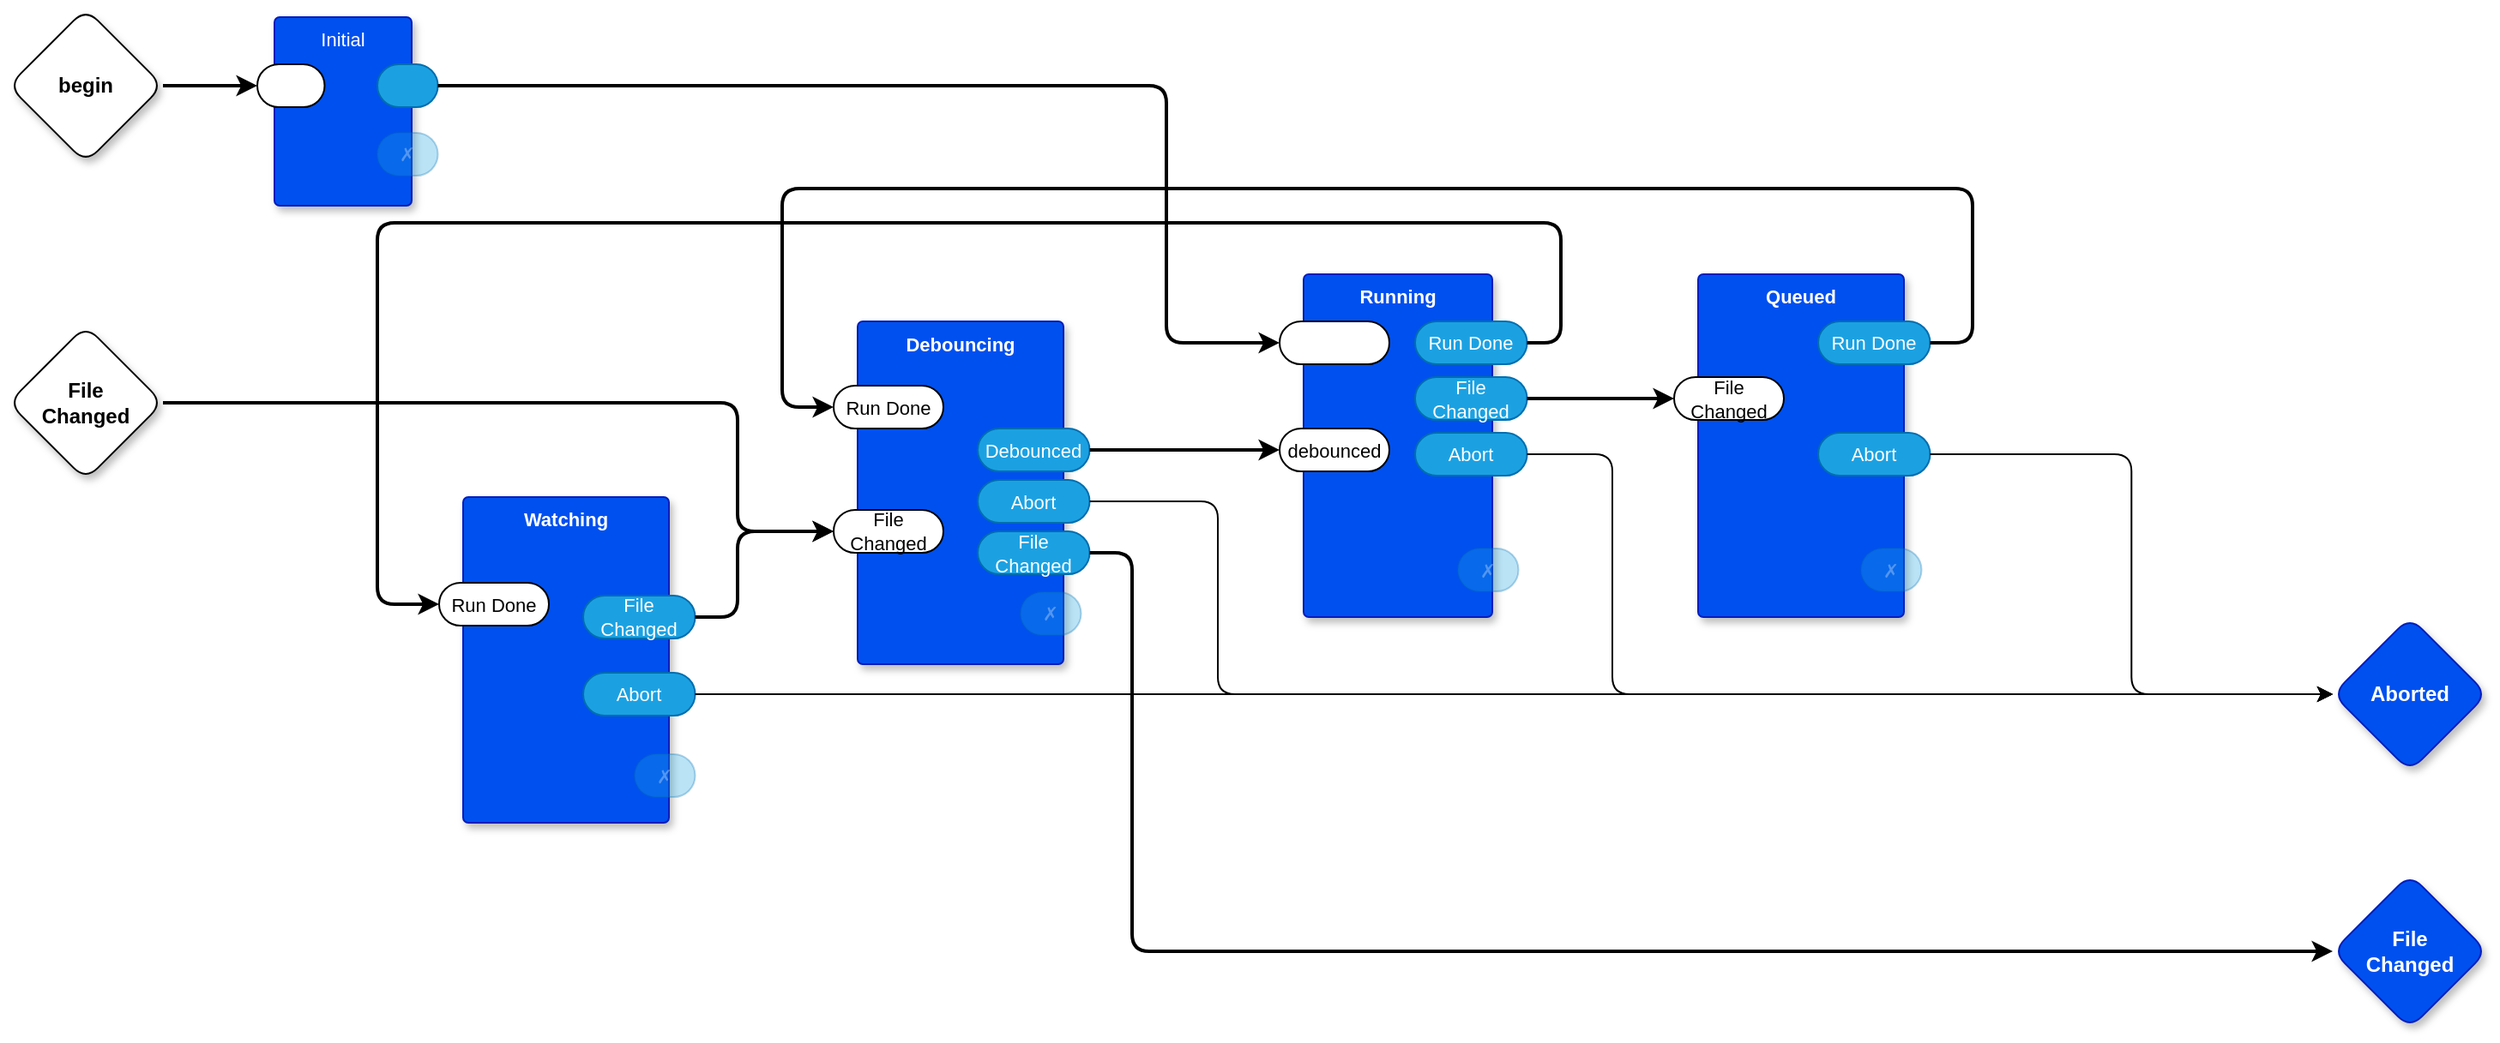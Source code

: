 <mxfile version="24.0.4" type="device">
  <diagram name="watcher" id="BidkEepPoL7I24XYZrPv">
    <mxGraphModel dx="2416" dy="758" grid="1" gridSize="10" guides="1" tooltips="1" connect="1" arrows="1" fold="1" page="1" pageScale="1" pageWidth="850" pageHeight="1100" math="0" shadow="0">
      <root>
        <mxCell id="0" />
        <mxCell id="1" parent="0" />
        <mxCell id="dQAaJH2BtIxso5Y9CEX_-7" style="edgeStyle=orthogonalEdgeStyle;rounded=1;orthogonalLoop=1;jettySize=auto;html=1;exitX=1;exitY=0.5;exitDx=0;exitDy=0;exitPerimeter=0;strokeWidth=2;curved=0;" edge="1" parent="1" source="dQAaJH2BtIxso5Y9CEX_-58" target="dQAaJH2BtIxso5Y9CEX_-4">
          <mxGeometry relative="1" as="geometry">
            <mxPoint x="-290" y="170" as="sourcePoint" />
          </mxGeometry>
        </mxCell>
        <mxCell id="dQAaJH2BtIxso5Y9CEX_-3" value="Initial" style="rounded=1;whiteSpace=wrap;html=1;sketch=0;container=1;recursiveResize=0;verticalAlign=top;arcSize=6;fontStyle=0;autosize=0;points=[];absoluteArcSize=1;shadow=1;strokeColor=#001DBC;fillColor=#0050ef;fontColor=#ffffff;fontFamily=Helvetica;fontSize=11;" vertex="1" parent="1">
          <mxGeometry x="-200" y="130" width="80" height="110" as="geometry">
            <mxRectangle x="-98" y="-1230" width="99" height="26" as="alternateBounds" />
          </mxGeometry>
        </mxCell>
        <mxCell id="dQAaJH2BtIxso5Y9CEX_-4" value="" style="rounded=1;whiteSpace=wrap;html=1;sketch=0;points=[[0,0.5,0,0,0],[1,0.5,0,0,0]];arcSize=50;fontFamily=Helvetica;fontSize=11;fontColor=default;" vertex="1" parent="dQAaJH2BtIxso5Y9CEX_-3">
          <mxGeometry x="-10" y="27.5" width="39.25" height="25" as="geometry" />
        </mxCell>
        <mxCell id="dQAaJH2BtIxso5Y9CEX_-5" value="" style="rounded=1;whiteSpace=wrap;html=1;sketch=0;points=[[0,0.5,0,0,0],[1,0.5,0,0,0]];fillColor=#1ba1e2;fontColor=#ffffff;strokeColor=#006EAF;arcSize=50;fontFamily=Helvetica;fontSize=11;" vertex="1" parent="dQAaJH2BtIxso5Y9CEX_-3">
          <mxGeometry x="60" y="27.5" width="35.25" height="25" as="geometry" />
        </mxCell>
        <mxCell id="dQAaJH2BtIxso5Y9CEX_-6" value="✗" style="rounded=1;whiteSpace=wrap;html=1;sketch=0;points=[[0,0.5,0,0,0],[1,0.5,0,0,0]];fillColor=#1ba1e2;fontColor=#ffffff;strokeColor=#006EAF;arcSize=50;fontFamily=Helvetica;fontSize=11;textOpacity=30;opacity=30;" vertex="1" parent="dQAaJH2BtIxso5Y9CEX_-3">
          <mxGeometry x="60" y="67.5" width="35.25" height="25" as="geometry" />
        </mxCell>
        <mxCell id="dQAaJH2BtIxso5Y9CEX_-8" value="Running" style="rounded=1;whiteSpace=wrap;html=1;sketch=0;container=1;recursiveResize=0;verticalAlign=top;arcSize=6;fontStyle=1;autosize=0;points=[];absoluteArcSize=1;shadow=1;strokeColor=#001DBC;fillColor=#0050ef;fontColor=#ffffff;fontFamily=Helvetica;fontSize=11;" vertex="1" parent="1">
          <mxGeometry x="400" y="280" width="110" height="200" as="geometry">
            <mxRectangle x="-98" y="-1230" width="99" height="26" as="alternateBounds" />
          </mxGeometry>
        </mxCell>
        <mxCell id="dQAaJH2BtIxso5Y9CEX_-10" value="Run Done" style="rounded=1;whiteSpace=wrap;html=1;sketch=0;points=[[0,0.5,0,0,0],[1,0.5,0,0,0]];fillColor=#1ba1e2;fontColor=#ffffff;strokeColor=#006EAF;arcSize=50;fontFamily=Helvetica;fontSize=11;" vertex="1" parent="dQAaJH2BtIxso5Y9CEX_-8">
          <mxGeometry x="65" y="27.5" width="65.25" height="25" as="geometry" />
        </mxCell>
        <mxCell id="dQAaJH2BtIxso5Y9CEX_-11" value="✗" style="rounded=1;whiteSpace=wrap;html=1;sketch=0;points=[[0,0.5,0,0,0],[1,0.5,0,0,0]];fillColor=#1ba1e2;fontColor=#ffffff;strokeColor=#006EAF;arcSize=50;fontFamily=Helvetica;fontSize=11;textOpacity=30;opacity=30;" vertex="1" parent="dQAaJH2BtIxso5Y9CEX_-8">
          <mxGeometry x="90" y="160" width="35.25" height="25" as="geometry" />
        </mxCell>
        <mxCell id="dQAaJH2BtIxso5Y9CEX_-12" value="debounced" style="rounded=1;whiteSpace=wrap;html=1;sketch=0;points=[[0,0.5,0,0,0],[1,0.5,0,0,0]];arcSize=50;fontFamily=Helvetica;fontSize=11;fontColor=default;" vertex="1" parent="dQAaJH2BtIxso5Y9CEX_-8">
          <mxGeometry x="-14" y="90" width="64" height="25" as="geometry" />
        </mxCell>
        <mxCell id="dQAaJH2BtIxso5Y9CEX_-15" value="File Changed" style="rounded=1;whiteSpace=wrap;html=1;sketch=0;points=[[0,0.5,0,0,0],[1,0.5,0,0,0]];fillColor=#1ba1e2;fontColor=#ffffff;strokeColor=#006EAF;arcSize=50;fontFamily=Helvetica;fontSize=11;" vertex="1" parent="dQAaJH2BtIxso5Y9CEX_-8">
          <mxGeometry x="65" y="60" width="65.25" height="25" as="geometry" />
        </mxCell>
        <mxCell id="dQAaJH2BtIxso5Y9CEX_-16" value="Abort" style="rounded=1;whiteSpace=wrap;html=1;sketch=0;points=[[0,0.5,0,0,0],[1,0.5,0,0,0]];fillColor=#1ba1e2;fontColor=#ffffff;strokeColor=#006EAF;arcSize=50;fontFamily=Helvetica;fontSize=11;" vertex="1" parent="dQAaJH2BtIxso5Y9CEX_-8">
          <mxGeometry x="65" y="92.5" width="65.25" height="25" as="geometry" />
        </mxCell>
        <mxCell id="dQAaJH2BtIxso5Y9CEX_-9" value="" style="rounded=1;whiteSpace=wrap;html=1;sketch=0;points=[[0,0.5,0,0,0],[1,0.5,0,0,0]];arcSize=50;fontFamily=Helvetica;fontSize=11;fontColor=default;" vertex="1" parent="dQAaJH2BtIxso5Y9CEX_-8">
          <mxGeometry x="-14" y="27.5" width="64" height="25" as="geometry" />
        </mxCell>
        <mxCell id="dQAaJH2BtIxso5Y9CEX_-14" style="edgeStyle=orthogonalEdgeStyle;curved=0;rounded=1;orthogonalLoop=1;jettySize=auto;html=1;exitX=1;exitY=0.5;exitDx=0;exitDy=0;exitPerimeter=0;entryX=0;entryY=0.5;entryDx=0;entryDy=0;entryPerimeter=0;strokeColor=default;strokeWidth=2;align=center;verticalAlign=middle;fontFamily=Helvetica;fontSize=11;fontColor=default;labelBackgroundColor=default;endArrow=classic;" edge="1" parent="1" source="dQAaJH2BtIxso5Y9CEX_-5" target="dQAaJH2BtIxso5Y9CEX_-9">
          <mxGeometry relative="1" as="geometry">
            <Array as="points">
              <mxPoint x="320" y="170" />
              <mxPoint x="320" y="320" />
            </Array>
          </mxGeometry>
        </mxCell>
        <mxCell id="dQAaJH2BtIxso5Y9CEX_-17" value="Queued" style="rounded=1;whiteSpace=wrap;html=1;sketch=0;container=1;recursiveResize=0;verticalAlign=top;arcSize=6;fontStyle=1;autosize=0;points=[];absoluteArcSize=1;shadow=1;strokeColor=#001DBC;fillColor=#0050ef;fontColor=#ffffff;fontFamily=Helvetica;fontSize=11;" vertex="1" parent="1">
          <mxGeometry x="630" y="280" width="120" height="200" as="geometry">
            <mxRectangle x="-98" y="-1230" width="99" height="26" as="alternateBounds" />
          </mxGeometry>
        </mxCell>
        <mxCell id="dQAaJH2BtIxso5Y9CEX_-18" value="Run Done" style="rounded=1;whiteSpace=wrap;html=1;sketch=0;points=[[0,0.5,0,0,0],[1,0.5,0,0,0]];fillColor=#1ba1e2;fontColor=#ffffff;strokeColor=#006EAF;arcSize=50;fontFamily=Helvetica;fontSize=11;" vertex="1" parent="dQAaJH2BtIxso5Y9CEX_-17">
          <mxGeometry x="70" y="27.5" width="65.25" height="25" as="geometry" />
        </mxCell>
        <mxCell id="dQAaJH2BtIxso5Y9CEX_-19" value="✗" style="rounded=1;whiteSpace=wrap;html=1;sketch=0;points=[[0,0.5,0,0,0],[1,0.5,0,0,0]];fillColor=#1ba1e2;fontColor=#ffffff;strokeColor=#006EAF;arcSize=50;fontFamily=Helvetica;fontSize=11;textOpacity=30;opacity=30;" vertex="1" parent="dQAaJH2BtIxso5Y9CEX_-17">
          <mxGeometry x="95" y="160" width="35.25" height="25" as="geometry" />
        </mxCell>
        <mxCell id="dQAaJH2BtIxso5Y9CEX_-20" value="File Changed" style="rounded=1;whiteSpace=wrap;html=1;sketch=0;points=[[0,0.5,0,0,0],[1,0.5,0,0,0]];arcSize=50;fontFamily=Helvetica;fontSize=11;fontColor=default;" vertex="1" parent="dQAaJH2BtIxso5Y9CEX_-17">
          <mxGeometry x="-14" y="60" width="64" height="25" as="geometry" />
        </mxCell>
        <mxCell id="dQAaJH2BtIxso5Y9CEX_-22" value="Abort" style="rounded=1;whiteSpace=wrap;html=1;sketch=0;points=[[0,0.5,0,0,0],[1,0.5,0,0,0]];fillColor=#1ba1e2;fontColor=#ffffff;strokeColor=#006EAF;arcSize=50;fontFamily=Helvetica;fontSize=11;" vertex="1" parent="dQAaJH2BtIxso5Y9CEX_-17">
          <mxGeometry x="70" y="92.5" width="65.25" height="25" as="geometry" />
        </mxCell>
        <mxCell id="dQAaJH2BtIxso5Y9CEX_-27" value="Debouncing" style="rounded=1;whiteSpace=wrap;html=1;sketch=0;container=1;recursiveResize=0;verticalAlign=top;arcSize=6;fontStyle=1;autosize=0;points=[];absoluteArcSize=1;shadow=1;strokeColor=#001DBC;fillColor=#0050ef;fontColor=#ffffff;fontFamily=Helvetica;fontSize=11;" vertex="1" parent="1">
          <mxGeometry x="140" y="307.5" width="120" height="200" as="geometry">
            <mxRectangle x="-98" y="-1230" width="99" height="26" as="alternateBounds" />
          </mxGeometry>
        </mxCell>
        <mxCell id="dQAaJH2BtIxso5Y9CEX_-28" value="Debounced" style="rounded=1;whiteSpace=wrap;html=1;sketch=0;points=[[0,0.5,0,0,0],[1,0.5,0,0,0]];fillColor=#1ba1e2;fontColor=#ffffff;strokeColor=#006EAF;arcSize=50;fontFamily=Helvetica;fontSize=11;" vertex="1" parent="dQAaJH2BtIxso5Y9CEX_-27">
          <mxGeometry x="70" y="62.5" width="65.25" height="25" as="geometry" />
        </mxCell>
        <mxCell id="dQAaJH2BtIxso5Y9CEX_-29" value="✗" style="rounded=1;whiteSpace=wrap;html=1;sketch=0;points=[[0,0.5,0,0,0],[1,0.5,0,0,0]];fillColor=#1ba1e2;fontColor=#ffffff;strokeColor=#006EAF;arcSize=50;fontFamily=Helvetica;fontSize=11;textOpacity=30;opacity=30;" vertex="1" parent="dQAaJH2BtIxso5Y9CEX_-27">
          <mxGeometry x="95" y="158" width="35.25" height="25" as="geometry" />
        </mxCell>
        <mxCell id="dQAaJH2BtIxso5Y9CEX_-30" value="Run Done" style="rounded=1;whiteSpace=wrap;html=1;sketch=0;points=[[0,0.5,0,0,0],[1,0.5,0,0,0]];arcSize=50;fontFamily=Helvetica;fontSize=11;fontColor=default;" vertex="1" parent="dQAaJH2BtIxso5Y9CEX_-27">
          <mxGeometry x="-14" y="37.5" width="64" height="25" as="geometry" />
        </mxCell>
        <mxCell id="dQAaJH2BtIxso5Y9CEX_-31" value="Abort" style="rounded=1;whiteSpace=wrap;html=1;sketch=0;points=[[0,0.5,0,0,0],[1,0.5,0,0,0]];fillColor=#1ba1e2;fontColor=#ffffff;strokeColor=#006EAF;arcSize=50;fontFamily=Helvetica;fontSize=11;" vertex="1" parent="dQAaJH2BtIxso5Y9CEX_-27">
          <mxGeometry x="70" y="92.5" width="65.25" height="25" as="geometry" />
        </mxCell>
        <mxCell id="dQAaJH2BtIxso5Y9CEX_-32" value="File Changed" style="rounded=1;whiteSpace=wrap;html=1;sketch=0;points=[[0,0.5,0,0,0],[1,0.5,0,0,0]];arcSize=50;fontFamily=Helvetica;fontSize=11;fontColor=default;" vertex="1" parent="dQAaJH2BtIxso5Y9CEX_-27">
          <mxGeometry x="-14" y="110" width="64" height="25" as="geometry" />
        </mxCell>
        <mxCell id="dQAaJH2BtIxso5Y9CEX_-50" value="File Changed" style="rounded=1;whiteSpace=wrap;html=1;sketch=0;points=[[0,0.5,0,0,0],[1,0.5,0,0,0]];fillColor=#1ba1e2;fontColor=#ffffff;strokeColor=#006EAF;arcSize=50;fontFamily=Helvetica;fontSize=11;" vertex="1" parent="dQAaJH2BtIxso5Y9CEX_-27">
          <mxGeometry x="70" y="122.5" width="65.25" height="25" as="geometry" />
        </mxCell>
        <mxCell id="dQAaJH2BtIxso5Y9CEX_-33" value="Watching" style="rounded=1;whiteSpace=wrap;html=1;sketch=0;container=1;recursiveResize=0;verticalAlign=top;arcSize=6;fontStyle=1;autosize=0;points=[];absoluteArcSize=1;shadow=1;strokeColor=#001DBC;fillColor=#0050ef;fontColor=#ffffff;fontFamily=Helvetica;fontSize=11;" vertex="1" parent="1">
          <mxGeometry x="-90" y="410" width="120" height="190" as="geometry">
            <mxRectangle x="-98" y="-1230" width="99" height="26" as="alternateBounds" />
          </mxGeometry>
        </mxCell>
        <mxCell id="dQAaJH2BtIxso5Y9CEX_-36" value="✗" style="rounded=1;whiteSpace=wrap;html=1;sketch=0;points=[[0,0.5,0,0,0],[1,0.5,0,0,0]];fillColor=#1ba1e2;fontColor=#ffffff;strokeColor=#006EAF;arcSize=50;fontFamily=Helvetica;fontSize=11;textOpacity=30;opacity=30;" vertex="1" parent="dQAaJH2BtIxso5Y9CEX_-33">
          <mxGeometry x="100" y="150" width="35.25" height="25" as="geometry" />
        </mxCell>
        <mxCell id="dQAaJH2BtIxso5Y9CEX_-38" value="Run Done" style="rounded=1;whiteSpace=wrap;html=1;sketch=0;points=[[0,0.5,0,0,0],[1,0.5,0,0,0]];arcSize=50;fontFamily=Helvetica;fontSize=11;fontColor=default;" vertex="1" parent="dQAaJH2BtIxso5Y9CEX_-33">
          <mxGeometry x="-14" y="50" width="64" height="25" as="geometry" />
        </mxCell>
        <mxCell id="dQAaJH2BtIxso5Y9CEX_-39" value="Abort" style="rounded=1;whiteSpace=wrap;html=1;sketch=0;points=[[0,0.5,0,0,0],[1,0.5,0,0,0]];fillColor=#1ba1e2;fontColor=#ffffff;strokeColor=#006EAF;arcSize=50;fontFamily=Helvetica;fontSize=11;" vertex="1" parent="dQAaJH2BtIxso5Y9CEX_-33">
          <mxGeometry x="70" y="102.5" width="65.25" height="25" as="geometry" />
        </mxCell>
        <mxCell id="dQAaJH2BtIxso5Y9CEX_-37" value="File Changed" style="rounded=1;whiteSpace=wrap;html=1;sketch=0;points=[[0,0.5,0,0,0],[1,0.5,0,0,0]];fillColor=#1ba1e2;fontColor=#ffffff;strokeColor=#006EAF;arcSize=50;fontFamily=Helvetica;fontSize=11;" vertex="1" parent="dQAaJH2BtIxso5Y9CEX_-33">
          <mxGeometry x="70" y="57.5" width="65.25" height="25" as="geometry" />
        </mxCell>
        <mxCell id="dQAaJH2BtIxso5Y9CEX_-43" style="edgeStyle=orthogonalEdgeStyle;curved=0;rounded=1;orthogonalLoop=1;jettySize=auto;html=1;exitX=1;exitY=0.5;exitDx=0;exitDy=0;exitPerimeter=0;strokeColor=default;strokeWidth=2;align=center;verticalAlign=middle;fontFamily=Helvetica;fontSize=11;fontColor=default;labelBackgroundColor=default;endArrow=classic;" edge="1" parent="1" source="dQAaJH2BtIxso5Y9CEX_-15" target="dQAaJH2BtIxso5Y9CEX_-20">
          <mxGeometry relative="1" as="geometry" />
        </mxCell>
        <mxCell id="dQAaJH2BtIxso5Y9CEX_-44" style="edgeStyle=orthogonalEdgeStyle;curved=0;rounded=1;orthogonalLoop=1;jettySize=auto;html=1;exitX=1;exitY=0.5;exitDx=0;exitDy=0;exitPerimeter=0;entryX=0;entryY=0.5;entryDx=0;entryDy=0;entryPerimeter=0;strokeColor=default;strokeWidth=1;align=center;verticalAlign=middle;fontFamily=Helvetica;fontSize=11;fontColor=default;labelBackgroundColor=default;endArrow=classic;" edge="1" parent="1" source="dQAaJH2BtIxso5Y9CEX_-22" target="epG4iBsPoziw_3PNNGxJ-1">
          <mxGeometry relative="1" as="geometry">
            <mxPoint x="830" y="530" as="targetPoint" />
          </mxGeometry>
        </mxCell>
        <mxCell id="dQAaJH2BtIxso5Y9CEX_-45" style="edgeStyle=orthogonalEdgeStyle;curved=0;rounded=1;orthogonalLoop=1;jettySize=auto;html=1;exitX=1;exitY=0.5;exitDx=0;exitDy=0;exitPerimeter=0;entryX=0;entryY=0.5;entryDx=0;entryDy=0;entryPerimeter=0;strokeColor=default;strokeWidth=2;align=center;verticalAlign=middle;fontFamily=Helvetica;fontSize=11;fontColor=default;labelBackgroundColor=default;endArrow=classic;" edge="1" parent="1" source="dQAaJH2BtIxso5Y9CEX_-37" target="dQAaJH2BtIxso5Y9CEX_-32">
          <mxGeometry relative="1" as="geometry">
            <Array as="points">
              <mxPoint x="70" y="480" />
              <mxPoint x="70" y="430" />
            </Array>
          </mxGeometry>
        </mxCell>
        <mxCell id="dQAaJH2BtIxso5Y9CEX_-48" style="edgeStyle=orthogonalEdgeStyle;curved=0;rounded=1;orthogonalLoop=1;jettySize=auto;html=1;exitX=1;exitY=0.5;exitDx=0;exitDy=0;exitPerimeter=0;entryX=0;entryY=0.5;entryDx=0;entryDy=0;entryPerimeter=0;strokeColor=default;strokeWidth=2;align=center;verticalAlign=middle;fontFamily=Helvetica;fontSize=11;fontColor=default;labelBackgroundColor=default;endArrow=classic;" edge="1" parent="1" source="dQAaJH2BtIxso5Y9CEX_-28" target="dQAaJH2BtIxso5Y9CEX_-12">
          <mxGeometry relative="1" as="geometry" />
        </mxCell>
        <mxCell id="dQAaJH2BtIxso5Y9CEX_-49" style="edgeStyle=orthogonalEdgeStyle;curved=0;rounded=1;orthogonalLoop=1;jettySize=auto;html=1;exitX=1;exitY=0.5;exitDx=0;exitDy=0;exitPerimeter=0;entryX=0;entryY=0.5;entryDx=0;entryDy=0;entryPerimeter=0;strokeColor=default;strokeWidth=2;align=center;verticalAlign=middle;fontFamily=Helvetica;fontSize=11;fontColor=default;labelBackgroundColor=default;endArrow=classic;" edge="1" parent="1" source="dQAaJH2BtIxso5Y9CEX_-10" target="dQAaJH2BtIxso5Y9CEX_-38">
          <mxGeometry relative="1" as="geometry">
            <Array as="points">
              <mxPoint x="550" y="320" />
              <mxPoint x="550" y="250" />
              <mxPoint x="-140" y="250" />
              <mxPoint x="-140" y="473" />
            </Array>
          </mxGeometry>
        </mxCell>
        <mxCell id="dQAaJH2BtIxso5Y9CEX_-53" value="File&lt;div&gt;Changed&lt;/div&gt;" style="rhombus;whiteSpace=wrap;html=1;rounded=1;fontStyle=1;glass=0;sketch=0;fontSize=12;points=[[0,0.5,0,0,0],[0.5,0,0,0,0],[0.5,1,0,0,0],[1,0.5,0,0,0]];shadow=1;fontFamily=Helvetica;fontColor=default;labelBackgroundColor=default;" vertex="1" parent="1">
          <mxGeometry x="-355" y="310" width="90" height="90" as="geometry" />
        </mxCell>
        <mxCell id="dQAaJH2BtIxso5Y9CEX_-57" style="edgeStyle=orthogonalEdgeStyle;curved=0;rounded=1;orthogonalLoop=1;jettySize=auto;html=1;exitX=1;exitY=0.5;exitDx=0;exitDy=0;exitPerimeter=0;entryX=0;entryY=0.5;entryDx=0;entryDy=0;entryPerimeter=0;strokeColor=default;strokeWidth=2;align=center;verticalAlign=middle;fontFamily=Helvetica;fontSize=11;fontColor=default;labelBackgroundColor=default;endArrow=classic;" edge="1" parent="1" source="dQAaJH2BtIxso5Y9CEX_-50" target="dQAaJH2BtIxso5Y9CEX_-59">
          <mxGeometry relative="1" as="geometry">
            <mxPoint x="880" y="675" as="targetPoint" />
            <Array as="points">
              <mxPoint x="300" y="443" />
              <mxPoint x="300" y="675" />
            </Array>
          </mxGeometry>
        </mxCell>
        <mxCell id="dQAaJH2BtIxso5Y9CEX_-58" value="begin" style="rhombus;whiteSpace=wrap;html=1;rounded=1;fontStyle=1;glass=0;sketch=0;fontSize=12;points=[[0,0.5,0,0,0],[0.5,0,0,0,0],[0.5,1,0,0,0],[1,0.5,0,0,0]];shadow=1;fontFamily=Helvetica;fontColor=default;labelBackgroundColor=default;" vertex="1" parent="1">
          <mxGeometry x="-355" y="125" width="90" height="90" as="geometry" />
        </mxCell>
        <mxCell id="dQAaJH2BtIxso5Y9CEX_-59" value="File&lt;div&gt;Changed&lt;/div&gt;" style="rhombus;whiteSpace=wrap;html=1;rounded=1;fontStyle=1;glass=0;sketch=0;fontSize=12;points=[[0,0.5,0,0,0],[0.5,0,0,0,0],[0.5,1,0,0,0],[1,0.5,0,0,0]];shadow=1;fontFamily=Helvetica;fontColor=#ffffff;labelBackgroundColor=none;fillColor=#0050ef;strokeColor=#001DBC;" vertex="1" parent="1">
          <mxGeometry x="1000" y="630" width="90" height="90" as="geometry" />
        </mxCell>
        <mxCell id="dQAaJH2BtIxso5Y9CEX_-60" style="edgeStyle=orthogonalEdgeStyle;curved=0;rounded=1;orthogonalLoop=1;jettySize=auto;html=1;exitX=1;exitY=0.5;exitDx=0;exitDy=0;exitPerimeter=0;entryX=0;entryY=0.5;entryDx=0;entryDy=0;entryPerimeter=0;strokeColor=default;strokeWidth=2;align=center;verticalAlign=middle;fontFamily=Helvetica;fontSize=11;fontColor=default;labelBackgroundColor=default;endArrow=classic;" edge="1" parent="1" source="dQAaJH2BtIxso5Y9CEX_-18" target="dQAaJH2BtIxso5Y9CEX_-30">
          <mxGeometry relative="1" as="geometry">
            <Array as="points">
              <mxPoint x="790" y="320" />
              <mxPoint x="790" y="230" />
              <mxPoint x="96" y="230" />
              <mxPoint x="96" y="358" />
            </Array>
          </mxGeometry>
        </mxCell>
        <mxCell id="epG4iBsPoziw_3PNNGxJ-1" value="Aborted" style="rhombus;whiteSpace=wrap;html=1;rounded=1;fontStyle=1;glass=0;sketch=0;fontSize=12;points=[[0,0.5,0,0,0],[0.5,0,0,0,0],[0.5,1,0,0,0],[1,0.5,0,0,0]];shadow=1;fontFamily=Helvetica;fontColor=#ffffff;labelBackgroundColor=none;fillColor=#0050ef;strokeColor=#001DBC;" vertex="1" parent="1">
          <mxGeometry x="1000" y="480" width="90" height="90" as="geometry" />
        </mxCell>
        <mxCell id="epG4iBsPoziw_3PNNGxJ-3" style="edgeStyle=orthogonalEdgeStyle;curved=0;rounded=1;orthogonalLoop=1;jettySize=auto;html=1;exitX=1;exitY=0.5;exitDx=0;exitDy=0;exitPerimeter=0;entryX=0;entryY=0.5;entryDx=0;entryDy=0;entryPerimeter=0;strokeColor=default;strokeWidth=1;align=center;verticalAlign=middle;fontFamily=Helvetica;fontSize=11;fontColor=default;labelBackgroundColor=default;endArrow=classic;" edge="1" parent="1" source="dQAaJH2BtIxso5Y9CEX_-16" target="epG4iBsPoziw_3PNNGxJ-1">
          <mxGeometry relative="1" as="geometry">
            <Array as="points">
              <mxPoint x="580" y="385" />
              <mxPoint x="580" y="525" />
            </Array>
          </mxGeometry>
        </mxCell>
        <mxCell id="epG4iBsPoziw_3PNNGxJ-4" style="edgeStyle=orthogonalEdgeStyle;curved=0;rounded=1;orthogonalLoop=1;jettySize=auto;html=1;exitX=1;exitY=0.5;exitDx=0;exitDy=0;exitPerimeter=0;entryX=0;entryY=0.5;entryDx=0;entryDy=0;entryPerimeter=0;strokeColor=default;strokeWidth=1;align=center;verticalAlign=middle;fontFamily=Helvetica;fontSize=11;fontColor=default;labelBackgroundColor=default;endArrow=classic;" edge="1" parent="1" source="dQAaJH2BtIxso5Y9CEX_-31" target="epG4iBsPoziw_3PNNGxJ-1">
          <mxGeometry relative="1" as="geometry">
            <Array as="points">
              <mxPoint x="350" y="413" />
              <mxPoint x="350" y="525" />
            </Array>
          </mxGeometry>
        </mxCell>
        <mxCell id="epG4iBsPoziw_3PNNGxJ-6" style="edgeStyle=orthogonalEdgeStyle;curved=0;rounded=1;orthogonalLoop=1;jettySize=auto;html=1;exitX=1;exitY=0.5;exitDx=0;exitDy=0;exitPerimeter=0;entryX=0;entryY=0.5;entryDx=0;entryDy=0;entryPerimeter=0;strokeColor=default;strokeWidth=1;align=center;verticalAlign=middle;fontFamily=Helvetica;fontSize=11;fontColor=default;labelBackgroundColor=default;endArrow=classic;" edge="1" parent="1" source="dQAaJH2BtIxso5Y9CEX_-39" target="epG4iBsPoziw_3PNNGxJ-1">
          <mxGeometry relative="1" as="geometry" />
        </mxCell>
        <mxCell id="epG4iBsPoziw_3PNNGxJ-7" style="edgeStyle=orthogonalEdgeStyle;curved=0;rounded=1;orthogonalLoop=1;jettySize=auto;html=1;exitX=1;exitY=0.5;exitDx=0;exitDy=0;exitPerimeter=0;entryX=0;entryY=0.5;entryDx=0;entryDy=0;entryPerimeter=0;strokeColor=default;strokeWidth=2;align=center;verticalAlign=middle;fontFamily=Helvetica;fontSize=11;fontColor=default;labelBackgroundColor=default;endArrow=classic;" edge="1" parent="1" source="dQAaJH2BtIxso5Y9CEX_-53" target="dQAaJH2BtIxso5Y9CEX_-32">
          <mxGeometry relative="1" as="geometry">
            <Array as="points">
              <mxPoint x="70" y="355" />
              <mxPoint x="70" y="430" />
            </Array>
          </mxGeometry>
        </mxCell>
      </root>
    </mxGraphModel>
  </diagram>
</mxfile>
